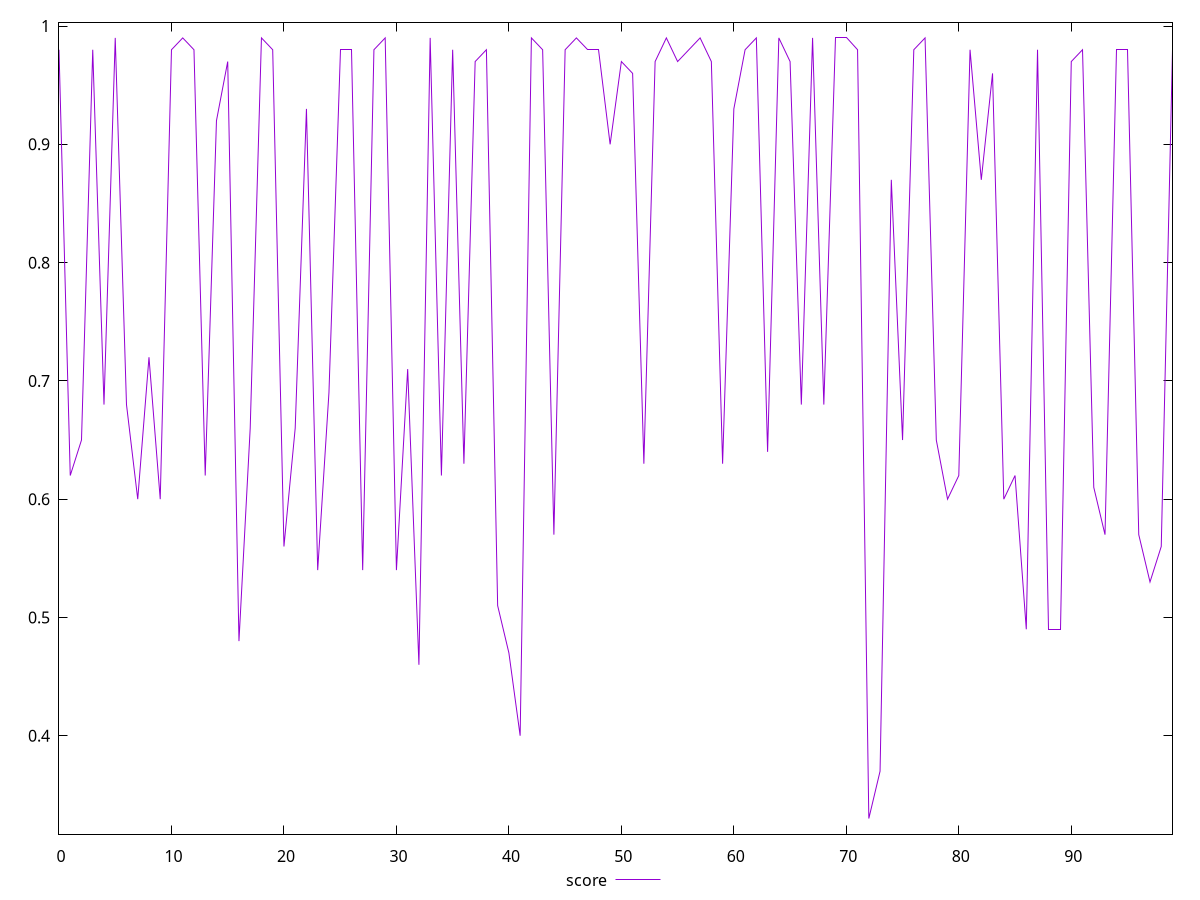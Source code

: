 reset

$score <<EOF
0 0.98
1 0.62
2 0.65
3 0.98
4 0.68
5 0.99
6 0.68
7 0.6
8 0.72
9 0.6
10 0.98
11 0.99
12 0.98
13 0.62
14 0.92
15 0.97
16 0.48
17 0.66
18 0.99
19 0.98
20 0.56
21 0.66
22 0.93
23 0.54
24 0.69
25 0.98
26 0.98
27 0.54
28 0.98
29 0.99
30 0.54
31 0.71
32 0.46
33 0.99
34 0.62
35 0.98
36 0.63
37 0.97
38 0.98
39 0.51
40 0.47
41 0.4
42 0.99
43 0.98
44 0.57
45 0.98
46 0.99
47 0.98
48 0.98
49 0.9
50 0.97
51 0.96
52 0.63
53 0.97
54 0.99
55 0.97
56 0.98
57 0.99
58 0.97
59 0.63
60 0.93
61 0.98
62 0.99
63 0.64
64 0.99
65 0.97
66 0.68
67 0.99
68 0.68
69 0.99
70 0.99
71 0.98
72 0.33
73 0.37
74 0.87
75 0.65
76 0.98
77 0.99
78 0.65
79 0.6
80 0.62
81 0.98
82 0.87
83 0.96
84 0.6
85 0.62
86 0.49
87 0.98
88 0.49
89 0.49
90 0.97
91 0.98
92 0.61
93 0.57
94 0.98
95 0.98
96 0.57
97 0.53
98 0.56
99 0.98
EOF

set key outside below
set xrange [0:99]
set yrange [0.3168:1.0032]
set trange [0.3168:1.0032]
set terminal svg size 640, 500 enhanced background rgb 'white'
set output "reports/report_00028_2021-02-24T12-49-42.674Z/mainthread-work-breakdown/samples/card/score/values.svg"

plot $score title "score" with line

reset
